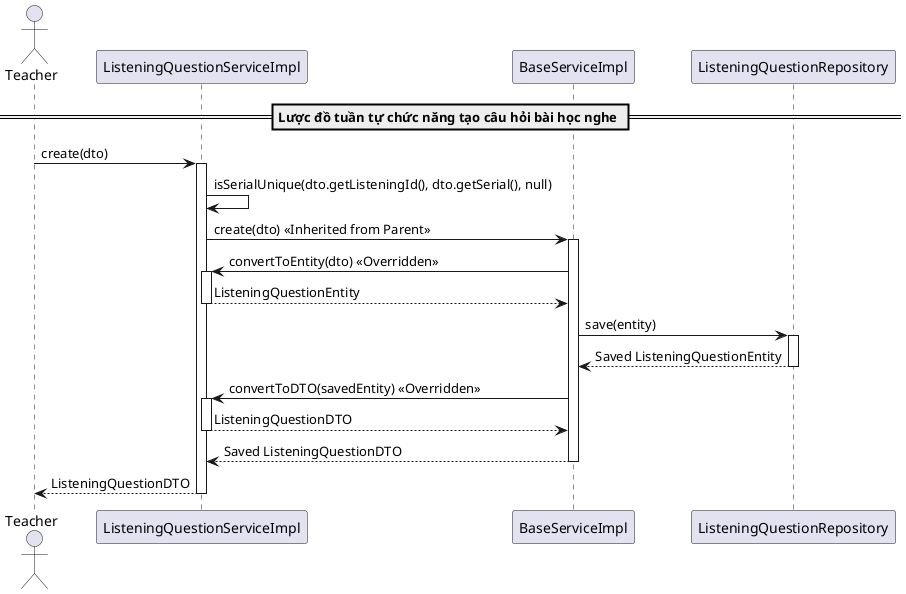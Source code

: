 @startuml createListeningQuestion

actor Teacher
participant "ListeningQuestionServiceImpl" as ListeningQuestionService
participant "BaseServiceImpl" as BaseService
participant "ListeningQuestionRepository" as Repository


== Lược đồ tuần tự chức năng tạo câu hỏi bài học nghe ==
Teacher -> ListeningQuestionService: create(dto)
activate ListeningQuestionService

ListeningQuestionService -> ListeningQuestionService: isSerialUnique(dto.getListeningId(), dto.getSerial(), null)
ListeningQuestionService -> BaseService: create(dto) << Inherited from Parent >>
activate BaseService

BaseService -> ListeningQuestionService: convertToEntity(dto) << Overridden >>
activate ListeningQuestionService
ListeningQuestionService --> BaseService: ListeningQuestionEntity
deactivate ListeningQuestionService

BaseService -> Repository: save(entity)
activate Repository
Repository --> BaseService: Saved ListeningQuestionEntity
deactivate Repository

BaseService -> ListeningQuestionService: convertToDTO(savedEntity) << Overridden >>
activate ListeningQuestionService
ListeningQuestionService --> BaseService: ListeningQuestionDTO
deactivate ListeningQuestionService

BaseService --> ListeningQuestionService: Saved ListeningQuestionDTO
deactivate BaseService

ListeningQuestionService --> Teacher: ListeningQuestionDTO
deactivate ListeningQuestionService

@enduml
